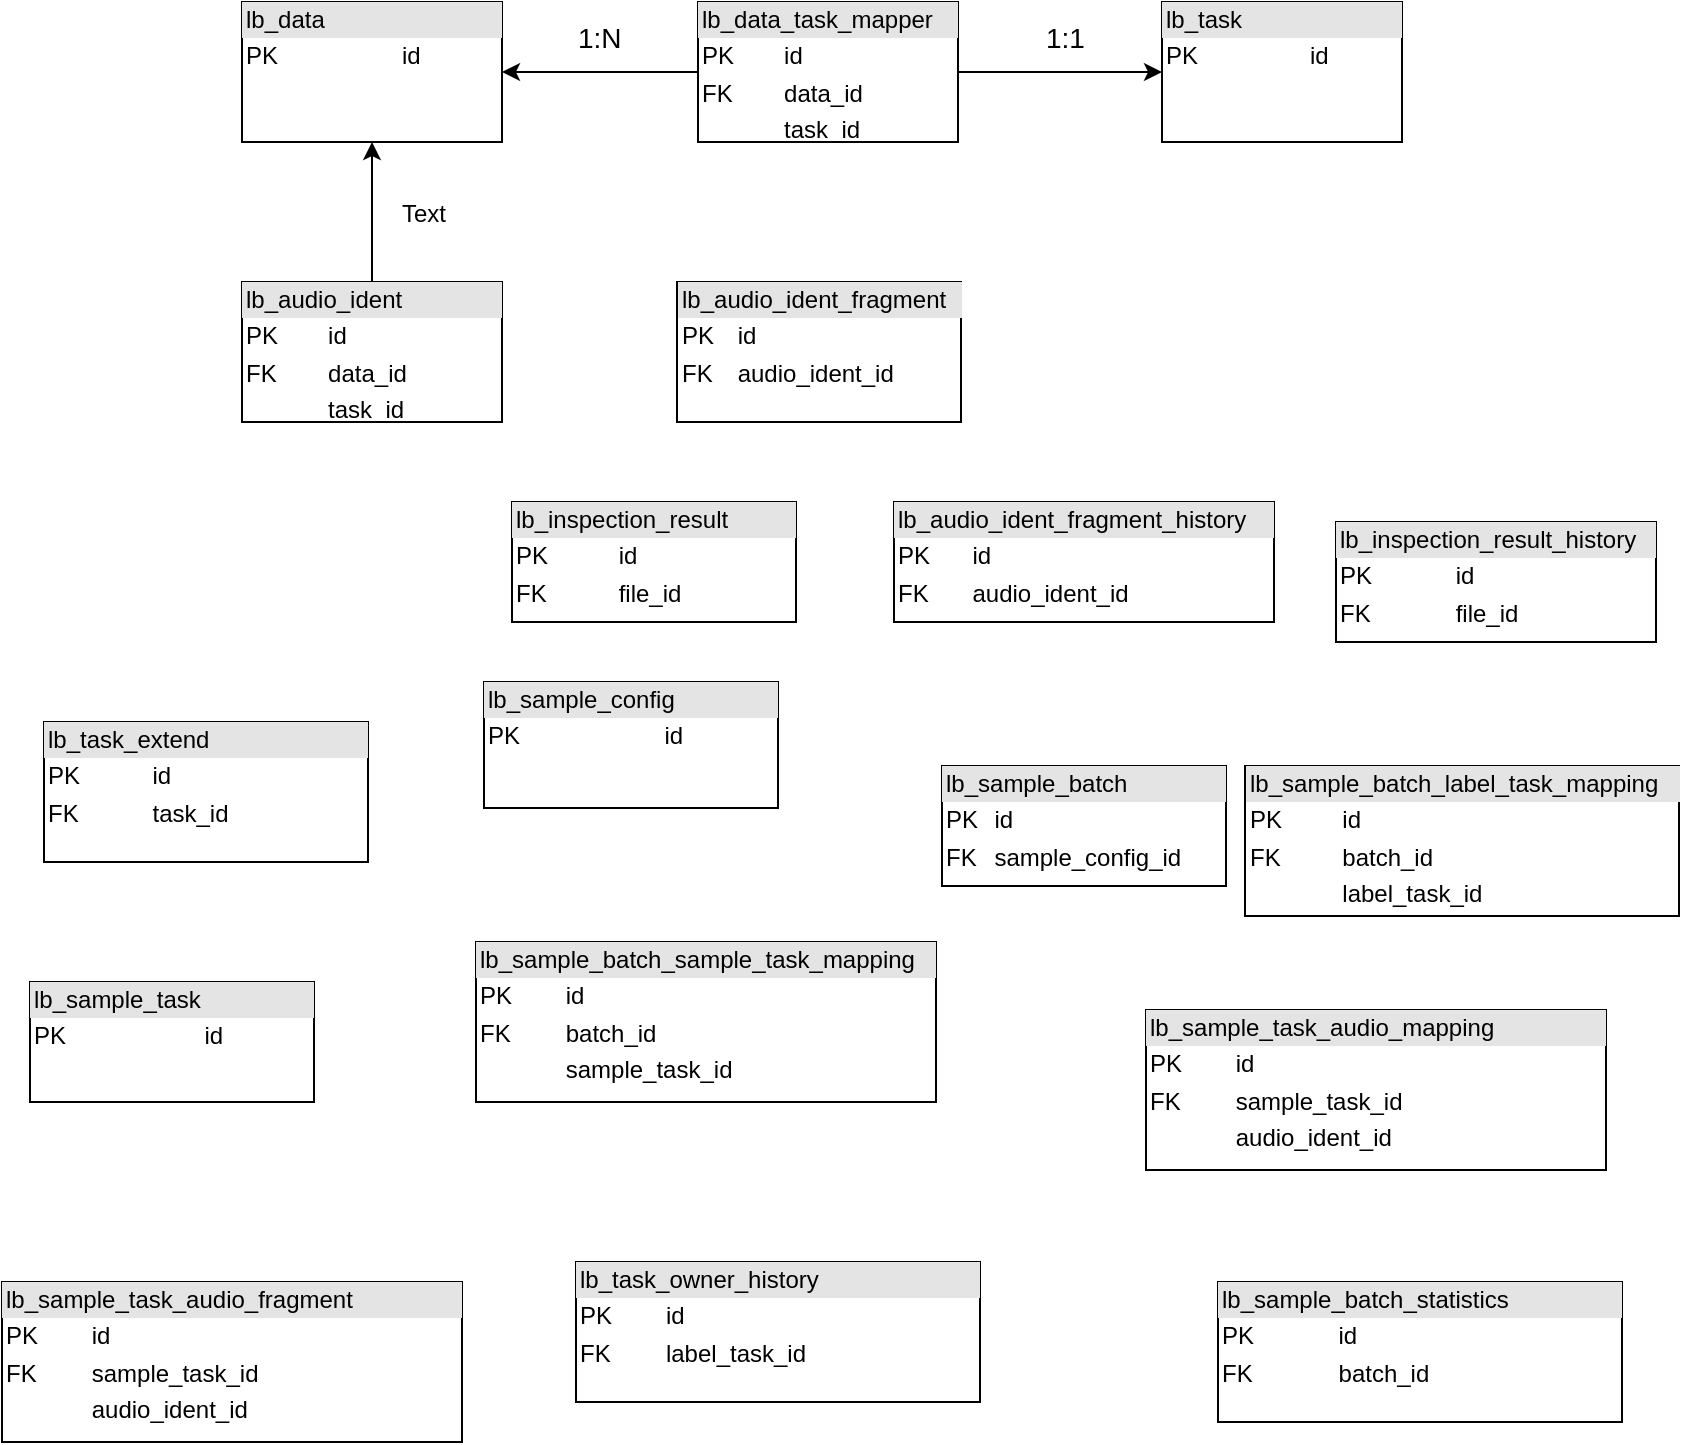 <mxfile version="12.0.0" type="github" pages="1"><diagram id="_5wxJMyMrKzz1yzPYZJu" name="Page-1"><mxGraphModel dx="932" dy="551" grid="1" gridSize="10" guides="1" tooltips="1" connect="1" arrows="1" fold="1" page="1" pageScale="1" pageWidth="827" pageHeight="1169" math="0" shadow="0"><root><mxCell id="0"/><mxCell id="1" parent="0"/><mxCell id="AXLE_FgdoEzWNUbkjHXX-4" value="&lt;div style=&quot;box-sizing: border-box ; width: 100% ; background: #e4e4e4 ; padding: 2px&quot;&gt;lb_task&lt;br&gt;&lt;/div&gt;&lt;table style=&quot;width: 100% ; font-size: 1em&quot; cellpadding=&quot;2&quot; cellspacing=&quot;0&quot;&gt;&lt;tbody&gt;&lt;tr&gt;&lt;td&gt;PK&lt;/td&gt;&lt;td&gt;id&lt;/td&gt;&lt;/tr&gt;&lt;tr&gt;&lt;td&gt;&lt;br&gt;&lt;/td&gt;&lt;td&gt;&lt;/td&gt;&lt;/tr&gt;&lt;/tbody&gt;&lt;/table&gt;" style="verticalAlign=top;align=left;overflow=fill;html=1;" parent="1" vertex="1"><mxGeometry x="580" y="40" width="120" height="70" as="geometry"/></mxCell><mxCell id="AXLE_FgdoEzWNUbkjHXX-6" value="&lt;div style=&quot;box-sizing: border-box ; width: 100% ; background: #e4e4e4 ; padding: 2px&quot;&gt;lb_data&lt;br&gt;&lt;/div&gt;&lt;table style=&quot;width: 100% ; font-size: 1em&quot; cellpadding=&quot;2&quot; cellspacing=&quot;0&quot;&gt;&lt;tbody&gt;&lt;tr&gt;&lt;td&gt;PK&lt;/td&gt;&lt;td&gt;id&lt;/td&gt;&lt;/tr&gt;&lt;tr&gt;&lt;td&gt;&lt;br&gt;&lt;/td&gt;&lt;td&gt;&lt;/td&gt;&lt;/tr&gt;&lt;/tbody&gt;&lt;/table&gt;" style="verticalAlign=top;align=left;overflow=fill;html=1;" parent="1" vertex="1"><mxGeometry x="120" y="40" width="130" height="70" as="geometry"/></mxCell><mxCell id="tj3O92ZvzBImtPQevTHq-1" style="edgeStyle=orthogonalEdgeStyle;rounded=0;orthogonalLoop=1;jettySize=auto;html=1;entryX=1;entryY=0.5;entryDx=0;entryDy=0;" edge="1" parent="1" source="AXLE_FgdoEzWNUbkjHXX-8" target="AXLE_FgdoEzWNUbkjHXX-6"><mxGeometry relative="1" as="geometry"/></mxCell><mxCell id="tj3O92ZvzBImtPQevTHq-4" value="" style="edgeStyle=orthogonalEdgeStyle;rounded=0;orthogonalLoop=1;jettySize=auto;html=1;" edge="1" parent="1" source="AXLE_FgdoEzWNUbkjHXX-8" target="AXLE_FgdoEzWNUbkjHXX-4"><mxGeometry relative="1" as="geometry"/></mxCell><mxCell id="AXLE_FgdoEzWNUbkjHXX-8" value="&lt;div style=&quot;box-sizing: border-box ; width: 100% ; background: #e4e4e4 ; padding: 2px&quot;&gt;lb_data_task_mapper&lt;br&gt;&lt;/div&gt;&lt;table style=&quot;width: 100% ; font-size: 1em&quot; cellpadding=&quot;2&quot; cellspacing=&quot;0&quot;&gt;&lt;tbody&gt;&lt;tr&gt;&lt;td&gt;PK&lt;/td&gt;&lt;td&gt;id&lt;/td&gt;&lt;/tr&gt;&lt;tr&gt;&lt;td&gt;FK&lt;/td&gt;&lt;td&gt;data_id&lt;/td&gt;&lt;/tr&gt;&lt;tr&gt;&lt;td&gt;&lt;/td&gt;&lt;td&gt;task_id&lt;/td&gt;&lt;/tr&gt;&lt;/tbody&gt;&lt;/table&gt;" style="verticalAlign=top;align=left;overflow=fill;html=1;" parent="1" vertex="1"><mxGeometry x="348" y="40" width="130" height="70" as="geometry"/></mxCell><mxCell id="tj3O92ZvzBImtPQevTHq-11" value="" style="edgeStyle=orthogonalEdgeStyle;rounded=0;orthogonalLoop=1;jettySize=auto;html=1;" edge="1" parent="1" source="AXLE_FgdoEzWNUbkjHXX-9" target="AXLE_FgdoEzWNUbkjHXX-6"><mxGeometry relative="1" as="geometry"/></mxCell><mxCell id="AXLE_FgdoEzWNUbkjHXX-9" value="&lt;div style=&quot;box-sizing: border-box ; width: 100% ; background: #e4e4e4 ; padding: 2px&quot;&gt;lb_audio_ident&lt;/div&gt;&lt;table style=&quot;width: 100% ; font-size: 1em&quot; cellpadding=&quot;2&quot; cellspacing=&quot;0&quot;&gt;&lt;tbody&gt;&lt;tr&gt;&lt;td&gt;PK&lt;/td&gt;&lt;td&gt;id&lt;/td&gt;&lt;/tr&gt;&lt;tr&gt;&lt;td&gt;FK&lt;/td&gt;&lt;td&gt;data_id&lt;/td&gt;&lt;/tr&gt;&lt;tr&gt;&lt;td&gt;&lt;/td&gt;&lt;td&gt;task_id&lt;/td&gt;&lt;/tr&gt;&lt;/tbody&gt;&lt;/table&gt;" style="verticalAlign=top;align=left;overflow=fill;html=1;" parent="1" vertex="1"><mxGeometry x="120" y="180" width="130" height="70" as="geometry"/></mxCell><mxCell id="AXLE_FgdoEzWNUbkjHXX-11" value="&lt;div style=&quot;box-sizing: border-box ; width: 100% ; background: #e4e4e4 ; padding: 2px&quot;&gt;lb_audio_ident_fragment&lt;br&gt;&lt;/div&gt;&lt;table style=&quot;width: 100% ; font-size: 1em&quot; cellpadding=&quot;2&quot; cellspacing=&quot;0&quot;&gt;&lt;tbody&gt;&lt;tr&gt;&lt;td&gt;PK&lt;/td&gt;&lt;td&gt;id&lt;/td&gt;&lt;/tr&gt;&lt;tr&gt;&lt;td&gt;FK&lt;/td&gt;&lt;td&gt;audio_ident_id&lt;br&gt;&lt;/td&gt;&lt;/tr&gt;&lt;tr&gt;&lt;td&gt;&lt;/td&gt;&lt;td&gt;&lt;br&gt;&lt;/td&gt;&lt;/tr&gt;&lt;/tbody&gt;&lt;/table&gt;" style="verticalAlign=top;align=left;overflow=fill;html=1;" parent="1" vertex="1"><mxGeometry x="337.5" y="180" width="142" height="70" as="geometry"/></mxCell><mxCell id="AXLE_FgdoEzWNUbkjHXX-12" value="&lt;div style=&quot;box-sizing: border-box ; width: 100% ; background: #e4e4e4 ; padding: 2px&quot;&gt;lb_inspection_result&lt;br&gt;&lt;/div&gt;&lt;table style=&quot;width: 100% ; font-size: 1em&quot; cellpadding=&quot;2&quot; cellspacing=&quot;0&quot;&gt;&lt;tbody&gt;&lt;tr&gt;&lt;td&gt;PK&lt;/td&gt;&lt;td&gt;id&lt;/td&gt;&lt;/tr&gt;&lt;tr&gt;&lt;td&gt;FK&lt;/td&gt;&lt;td&gt;file_id&lt;br&gt;&lt;/td&gt;&lt;/tr&gt;&lt;tr&gt;&lt;td&gt;&lt;/td&gt;&lt;td&gt;&lt;br&gt;&lt;/td&gt;&lt;/tr&gt;&lt;/tbody&gt;&lt;/table&gt;" style="verticalAlign=top;align=left;overflow=fill;html=1;" parent="1" vertex="1"><mxGeometry x="255" y="290" width="142" height="60" as="geometry"/></mxCell><mxCell id="AXLE_FgdoEzWNUbkjHXX-13" value="&lt;div style=&quot;box-sizing: border-box ; width: 100% ; background: #e4e4e4 ; padding: 2px&quot;&gt;lb_audio_ident_fragment_history&lt;br&gt;&lt;/div&gt;&lt;table style=&quot;width: 100% ; font-size: 1em&quot; cellpadding=&quot;2&quot; cellspacing=&quot;0&quot;&gt;&lt;tbody&gt;&lt;tr&gt;&lt;td&gt;PK&lt;/td&gt;&lt;td&gt;id&lt;/td&gt;&lt;/tr&gt;&lt;tr&gt;&lt;td&gt;FK&lt;/td&gt;&lt;td&gt;audio_ident_id&lt;br&gt;&lt;/td&gt;&lt;/tr&gt;&lt;tr&gt;&lt;td&gt;&lt;/td&gt;&lt;td&gt;&lt;br&gt;&lt;/td&gt;&lt;/tr&gt;&lt;/tbody&gt;&lt;/table&gt;" style="verticalAlign=top;align=left;overflow=fill;html=1;" parent="1" vertex="1"><mxGeometry x="446" y="290" width="190" height="60" as="geometry"/></mxCell><mxCell id="AXLE_FgdoEzWNUbkjHXX-14" value="&lt;div style=&quot;box-sizing: border-box ; width: 100% ; background: #e4e4e4 ; padding: 2px&quot;&gt;lb_inspection_result_history&lt;br&gt;&lt;/div&gt;&lt;table style=&quot;width: 100% ; font-size: 1em&quot; cellpadding=&quot;2&quot; cellspacing=&quot;0&quot;&gt;&lt;tbody&gt;&lt;tr&gt;&lt;td&gt;PK&lt;/td&gt;&lt;td&gt;id&lt;/td&gt;&lt;/tr&gt;&lt;tr&gt;&lt;td&gt;FK&lt;/td&gt;&lt;td&gt;file_id&lt;br&gt;&lt;/td&gt;&lt;/tr&gt;&lt;tr&gt;&lt;td&gt;&lt;/td&gt;&lt;td&gt;&lt;br&gt;&lt;/td&gt;&lt;/tr&gt;&lt;/tbody&gt;&lt;/table&gt;" style="verticalAlign=top;align=left;overflow=fill;html=1;" parent="1" vertex="1"><mxGeometry x="667" y="300" width="160" height="60" as="geometry"/></mxCell><mxCell id="AXLE_FgdoEzWNUbkjHXX-15" value="&lt;div style=&quot;box-sizing: border-box ; width: 100% ; background: #e4e4e4 ; padding: 2px&quot;&gt;lb_sample_config&lt;br&gt;&lt;/div&gt;&lt;table style=&quot;width: 100% ; font-size: 1em&quot; cellpadding=&quot;2&quot; cellspacing=&quot;0&quot;&gt;&lt;tbody&gt;&lt;tr&gt;&lt;td&gt;PK&lt;/td&gt;&lt;td&gt;id&lt;/td&gt;&lt;/tr&gt;&lt;tr&gt;&lt;td&gt;&lt;/td&gt;&lt;td&gt;&lt;br&gt;&lt;/td&gt;&lt;/tr&gt;&lt;tr&gt;&lt;td&gt;&lt;/td&gt;&lt;td&gt;&lt;br&gt;&lt;/td&gt;&lt;/tr&gt;&lt;/tbody&gt;&lt;/table&gt;" style="verticalAlign=top;align=left;overflow=fill;html=1;" parent="1" vertex="1"><mxGeometry x="241" y="380" width="147" height="63" as="geometry"/></mxCell><mxCell id="AXLE_FgdoEzWNUbkjHXX-19" value="&lt;div style=&quot;box-sizing: border-box ; width: 100% ; background: #e4e4e4 ; padding: 2px&quot;&gt;lb_sample_batch&lt;br&gt;&lt;/div&gt;&lt;table style=&quot;width: 100% ; font-size: 1em&quot; cellpadding=&quot;2&quot; cellspacing=&quot;0&quot;&gt;&lt;tbody&gt;&lt;tr&gt;&lt;td&gt;PK&lt;/td&gt;&lt;td&gt;id&lt;/td&gt;&lt;/tr&gt;&lt;tr&gt;&lt;td&gt;FK&lt;/td&gt;&lt;td&gt;sample_config_id&lt;br&gt;&lt;/td&gt;&lt;/tr&gt;&lt;tr&gt;&lt;td&gt;&lt;/td&gt;&lt;td&gt;&lt;br&gt;&lt;/td&gt;&lt;/tr&gt;&lt;/tbody&gt;&lt;/table&gt;" style="verticalAlign=top;align=left;overflow=fill;html=1;" parent="1" vertex="1"><mxGeometry x="470" y="422" width="142" height="60" as="geometry"/></mxCell><mxCell id="AXLE_FgdoEzWNUbkjHXX-20" value="&lt;div style=&quot;box-sizing: border-box ; width: 100% ; background: #e4e4e4 ; padding: 2px&quot;&gt;lb_sample_batch_label_task_mapping&lt;br&gt;&lt;/div&gt;&lt;table style=&quot;width: 100% ; font-size: 1em&quot; cellpadding=&quot;2&quot; cellspacing=&quot;0&quot;&gt;&lt;tbody&gt;&lt;tr&gt;&lt;td&gt;PK&lt;/td&gt;&lt;td&gt;id&lt;/td&gt;&lt;/tr&gt;&lt;tr&gt;&lt;td&gt;FK&lt;/td&gt;&lt;td&gt;batch_id&lt;/td&gt;&lt;/tr&gt;&lt;tr&gt;&lt;td&gt;&lt;/td&gt;&lt;td&gt;label_task_id&lt;/td&gt;&lt;/tr&gt;&lt;/tbody&gt;&lt;/table&gt;" style="verticalAlign=top;align=left;overflow=fill;html=1;" parent="1" vertex="1"><mxGeometry x="621.5" y="422" width="217" height="75" as="geometry"/></mxCell><mxCell id="AXLE_FgdoEzWNUbkjHXX-21" value="&lt;div style=&quot;box-sizing: border-box ; width: 100% ; background: #e4e4e4 ; padding: 2px&quot;&gt;lb_sample_task&lt;br&gt;&lt;/div&gt;&lt;table style=&quot;width: 100% ; font-size: 1em&quot; cellpadding=&quot;2&quot; cellspacing=&quot;0&quot;&gt;&lt;tbody&gt;&lt;tr&gt;&lt;td&gt;PK&lt;/td&gt;&lt;td&gt;id&lt;/td&gt;&lt;/tr&gt;&lt;tr&gt;&lt;td&gt;&lt;/td&gt;&lt;td&gt;&lt;br&gt;&lt;/td&gt;&lt;/tr&gt;&lt;tr&gt;&lt;td&gt;&lt;/td&gt;&lt;td&gt;&lt;br&gt;&lt;/td&gt;&lt;/tr&gt;&lt;/tbody&gt;&lt;/table&gt;" style="verticalAlign=top;align=left;overflow=fill;html=1;" parent="1" vertex="1"><mxGeometry x="14" y="530" width="142" height="60" as="geometry"/></mxCell><mxCell id="AXLE_FgdoEzWNUbkjHXX-23" value="&lt;div style=&quot;box-sizing: border-box ; width: 100% ; background: #e4e4e4 ; padding: 2px&quot;&gt;lb_sample_batch_sample_task_mapping&lt;br&gt;&lt;/div&gt;&lt;table style=&quot;width: 100% ; font-size: 1em&quot; cellpadding=&quot;2&quot; cellspacing=&quot;0&quot;&gt;&lt;tbody&gt;&lt;tr&gt;&lt;td&gt;PK&lt;/td&gt;&lt;td&gt;id&lt;/td&gt;&lt;/tr&gt;&lt;tr&gt;&lt;td&gt;FK&lt;/td&gt;&lt;td&gt;batch_id&lt;/td&gt;&lt;/tr&gt;&lt;tr&gt;&lt;td&gt;&lt;/td&gt;&lt;td&gt;sample_task_id&lt;/td&gt;&lt;/tr&gt;&lt;/tbody&gt;&lt;/table&gt;" style="verticalAlign=top;align=left;overflow=fill;html=1;" parent="1" vertex="1"><mxGeometry x="237" y="510" width="230" height="80" as="geometry"/></mxCell><mxCell id="AXLE_FgdoEzWNUbkjHXX-24" value="&lt;div style=&quot;box-sizing: border-box ; width: 100% ; background: #e4e4e4 ; padding: 2px&quot;&gt;lb_sample_task_audio_mapping&lt;br&gt;&lt;/div&gt;&lt;table style=&quot;width: 100% ; font-size: 1em&quot; cellpadding=&quot;2&quot; cellspacing=&quot;0&quot;&gt;&lt;tbody&gt;&lt;tr&gt;&lt;td&gt;PK&lt;/td&gt;&lt;td&gt;id&lt;/td&gt;&lt;/tr&gt;&lt;tr&gt;&lt;td&gt;FK&lt;/td&gt;&lt;td&gt;sample_task_id&lt;/td&gt;&lt;/tr&gt;&lt;tr&gt;&lt;td&gt;&lt;/td&gt;&lt;td&gt;audio_ident_id&lt;/td&gt;&lt;/tr&gt;&lt;/tbody&gt;&lt;/table&gt;" style="verticalAlign=top;align=left;overflow=fill;html=1;" parent="1" vertex="1"><mxGeometry x="572" y="544" width="230" height="80" as="geometry"/></mxCell><mxCell id="AXLE_FgdoEzWNUbkjHXX-25" value="&lt;div style=&quot;box-sizing: border-box ; width: 100% ; background: #e4e4e4 ; padding: 2px&quot;&gt;lb_sample_task_audio_fragment&lt;br&gt;&lt;/div&gt;&lt;table style=&quot;width: 100% ; font-size: 1em&quot; cellpadding=&quot;2&quot; cellspacing=&quot;0&quot;&gt;&lt;tbody&gt;&lt;tr&gt;&lt;td&gt;PK&lt;/td&gt;&lt;td&gt;id&lt;/td&gt;&lt;/tr&gt;&lt;tr&gt;&lt;td&gt;FK&lt;/td&gt;&lt;td&gt;sample_task_id&lt;/td&gt;&lt;/tr&gt;&lt;tr&gt;&lt;td&gt;&lt;/td&gt;&lt;td&gt;audio_ident_id&lt;/td&gt;&lt;/tr&gt;&lt;/tbody&gt;&lt;/table&gt;" style="verticalAlign=top;align=left;overflow=fill;html=1;" parent="1" vertex="1"><mxGeometry y="680" width="230" height="80" as="geometry"/></mxCell><mxCell id="AXLE_FgdoEzWNUbkjHXX-27" value="&lt;div style=&quot;box-sizing: border-box ; width: 100% ; background: #e4e4e4 ; padding: 2px&quot;&gt;lb_task_owner_history&lt;br&gt;&lt;/div&gt;&lt;table style=&quot;width: 100% ; font-size: 1em&quot; cellpadding=&quot;2&quot; cellspacing=&quot;0&quot;&gt;&lt;tbody&gt;&lt;tr&gt;&lt;td&gt;PK&lt;/td&gt;&lt;td&gt;id&lt;/td&gt;&lt;/tr&gt;&lt;tr&gt;&lt;td&gt;FK&lt;/td&gt;&lt;td&gt;label_task_id&lt;/td&gt;&lt;/tr&gt;&lt;tr&gt;&lt;td&gt;&lt;br&gt;&lt;/td&gt;&lt;td&gt;&lt;/td&gt;&lt;/tr&gt;&lt;/tbody&gt;&lt;/table&gt;" style="verticalAlign=top;align=left;overflow=fill;html=1;" parent="1" vertex="1"><mxGeometry x="287" y="670" width="202" height="70" as="geometry"/></mxCell><mxCell id="AXLE_FgdoEzWNUbkjHXX-28" value="&lt;div style=&quot;box-sizing: border-box ; width: 100% ; background: #e4e4e4 ; padding: 2px&quot;&gt;lb_task_extend&lt;br&gt;&lt;/div&gt;&lt;table style=&quot;width: 100% ; font-size: 1em&quot; cellpadding=&quot;2&quot; cellspacing=&quot;0&quot;&gt;&lt;tbody&gt;&lt;tr&gt;&lt;td&gt;PK&lt;/td&gt;&lt;td&gt;id&lt;/td&gt;&lt;/tr&gt;&lt;tr&gt;&lt;td&gt;FK&lt;/td&gt;&lt;td&gt;task_id&lt;/td&gt;&lt;/tr&gt;&lt;tr&gt;&lt;td&gt;&lt;br&gt;&lt;/td&gt;&lt;td&gt;&lt;/td&gt;&lt;/tr&gt;&lt;/tbody&gt;&lt;/table&gt;" style="verticalAlign=top;align=left;overflow=fill;html=1;" parent="1" vertex="1"><mxGeometry x="21" y="400" width="162" height="70" as="geometry"/></mxCell><mxCell id="AXLE_FgdoEzWNUbkjHXX-30" value="&lt;div style=&quot;box-sizing: border-box ; width: 100% ; background: #e4e4e4 ; padding: 2px&quot;&gt;lb_sample_batch_statistics&lt;br&gt;&lt;/div&gt;&lt;table style=&quot;width: 100% ; font-size: 1em&quot; cellpadding=&quot;2&quot; cellspacing=&quot;0&quot;&gt;&lt;tbody&gt;&lt;tr&gt;&lt;td&gt;PK&lt;/td&gt;&lt;td&gt;id&lt;/td&gt;&lt;/tr&gt;&lt;tr&gt;&lt;td&gt;FK&lt;/td&gt;&lt;td&gt;batch_id&lt;/td&gt;&lt;/tr&gt;&lt;/tbody&gt;&lt;/table&gt;" style="verticalAlign=top;align=left;overflow=fill;html=1;" parent="1" vertex="1"><mxGeometry x="608" y="680" width="202" height="70" as="geometry"/></mxCell><mxCell id="tj3O92ZvzBImtPQevTHq-2" value="&lt;font style=&quot;font-size: 14px&quot;&gt;1:N&lt;/font&gt;" style="text;html=1;resizable=0;points=[];autosize=1;align=left;verticalAlign=top;spacingTop=-4;" vertex="1" parent="1"><mxGeometry x="286" y="47" width="40" height="20" as="geometry"/></mxCell><mxCell id="tj3O92ZvzBImtPQevTHq-5" value="&lt;font style=&quot;font-size: 14px&quot;&gt;1:1&lt;/font&gt;" style="text;html=1;resizable=0;points=[];autosize=1;align=left;verticalAlign=top;spacingTop=-4;" vertex="1" parent="1"><mxGeometry x="520" y="47" width="30" height="20" as="geometry"/></mxCell><mxCell id="tj3O92ZvzBImtPQevTHq-14" value="Text" style="text;html=1;resizable=0;points=[];autosize=1;align=left;verticalAlign=top;spacingTop=-4;" vertex="1" parent="1"><mxGeometry x="198" y="136" width="40" height="20" as="geometry"/></mxCell></root></mxGraphModel></diagram></mxfile>